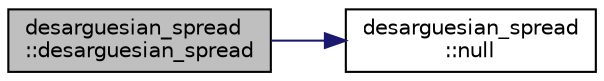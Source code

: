 digraph "desarguesian_spread::desarguesian_spread"
{
  edge [fontname="Helvetica",fontsize="10",labelfontname="Helvetica",labelfontsize="10"];
  node [fontname="Helvetica",fontsize="10",shape=record];
  rankdir="LR";
  Node0 [label="desarguesian_spread\l::desarguesian_spread",height=0.2,width=0.4,color="black", fillcolor="grey75", style="filled", fontcolor="black"];
  Node0 -> Node1 [color="midnightblue",fontsize="10",style="solid",fontname="Helvetica"];
  Node1 [label="desarguesian_spread\l::null",height=0.2,width=0.4,color="black", fillcolor="white", style="filled",URL="$d4/d86/classdesarguesian__spread.html#a344fe2b921d6dfc533a7f6b2c6ec92b9"];
}
